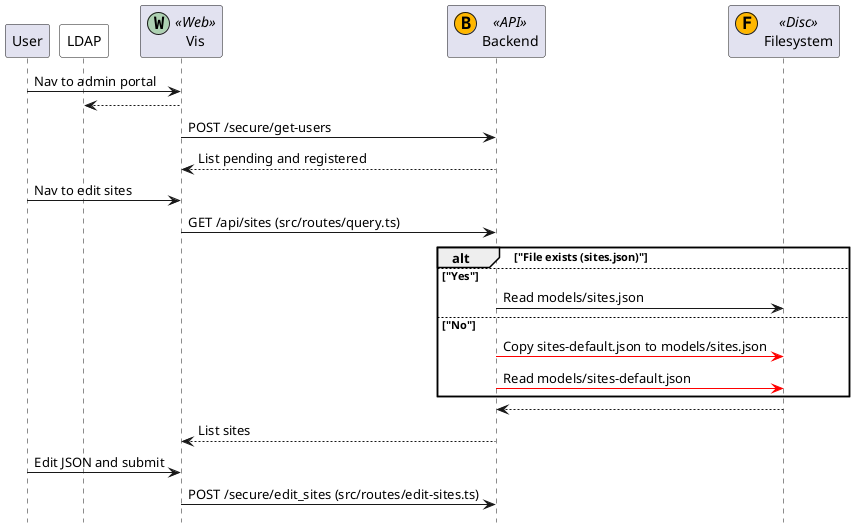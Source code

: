 @startuml Admin Edit Sites
hide footbox

participant User
participant "Vis" as FE  << (W,#ADD1B2) Web >> order 1
participant "Backend" as BE  << (B,#FFB700) API >> order 2
participant "Filesystem" as FS  << (F,#FFB700) Disc >> order 3
participant LDAP #white

User -> FE : Nav to admin portal
FE --> LDAP
FE -> BE : POST /secure/get-users
BE --> FE : List pending and registered
User -> FE : Nav to edit sites
FE -> BE : GET /api/sites (src/routes/query.ts)

alt "File exists (sites.json)"
else "Yes"

    BE -> FS: Read models/sites.json

else "No"

    BE -[#red]> FS: Copy sites-default.json to models/sites.json 
    BE -[#red]> FS: Read models/sites-default.json

end

FS --> BE
BE --> FE : List sites
User -> FE : Edit JSON and submit
FE -> BE : POST /secure/edit_sites (src/routes/edit-sites.ts)

@enduml
